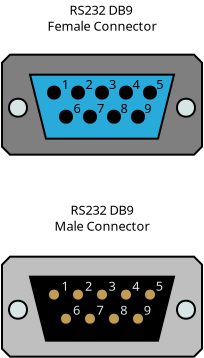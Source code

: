 <?xml version="1.0" encoding="UTF-8"?>
<dia:diagram xmlns:dia="http://www.lysator.liu.se/~alla/dia/">
  <dia:layer name="Background" visible="true" connectable="true" active="true">
    <dia:object type="Standard - Polygon" version="0" id="O0">
      <dia:attribute name="obj_pos">
        <dia:point val="5,5.4"/>
      </dia:attribute>
      <dia:attribute name="obj_bb">
        <dia:rectangle val="4.95,4.95;15.05,10.05"/>
      </dia:attribute>
      <dia:attribute name="poly_points">
        <dia:point val="5,5.4"/>
        <dia:point val="5.4,5"/>
        <dia:point val="14.6,5"/>
        <dia:point val="15,5.4"/>
        <dia:point val="15,9.6"/>
        <dia:point val="14.6,10"/>
        <dia:point val="5.4,10"/>
        <dia:point val="5,9.6"/>
      </dia:attribute>
      <dia:attribute name="line_width">
        <dia:real val="0.1"/>
      </dia:attribute>
      <dia:attribute name="inner_color">
        <dia:color val="#7f7f7fff"/>
      </dia:attribute>
      <dia:attribute name="show_background">
        <dia:boolean val="true"/>
      </dia:attribute>
    </dia:object>
    <dia:object type="Standard - Polygon" version="0" id="O1">
      <dia:attribute name="obj_pos">
        <dia:point val="6.4,6"/>
      </dia:attribute>
      <dia:attribute name="obj_bb">
        <dia:rectangle val="6.336,5.95;13.664,9.25"/>
      </dia:attribute>
      <dia:attribute name="poly_points">
        <dia:point val="6.4,6"/>
        <dia:point val="13.6,6"/>
        <dia:point val="12.8,9.2"/>
        <dia:point val="7.2,9.2"/>
      </dia:attribute>
      <dia:attribute name="line_width">
        <dia:real val="0.1"/>
      </dia:attribute>
      <dia:attribute name="inner_color">
        <dia:color val="#28aadbff"/>
      </dia:attribute>
      <dia:attribute name="show_background">
        <dia:boolean val="true"/>
      </dia:attribute>
    </dia:object>
    <dia:object type="Standard - Beziergon" version="0" id="O2">
      <dia:attribute name="obj_pos">
        <dia:point val="7.6,6.594"/>
      </dia:attribute>
      <dia:attribute name="obj_bb">
        <dia:rectangle val="7.25,6.544;7.95,7.244"/>
      </dia:attribute>
      <dia:attribute name="bez_points">
        <dia:point val="7.6,6.594"/>
        <dia:point val="8,6.594"/>
        <dia:point val="8,7.194"/>
        <dia:point val="7.6,7.194"/>
        <dia:point val="7.2,7.194"/>
        <dia:point val="7.2,6.594"/>
      </dia:attribute>
      <dia:attribute name="corner_types">
        <dia:enum val="29903648"/>
        <dia:enum val="0"/>
        <dia:enum val="0"/>
      </dia:attribute>
      <dia:attribute name="line_width">
        <dia:real val="0.1"/>
      </dia:attribute>
      <dia:attribute name="inner_color">
        <dia:color val="#000000ff"/>
      </dia:attribute>
      <dia:attribute name="show_background">
        <dia:boolean val="true"/>
      </dia:attribute>
    </dia:object>
    <dia:object type="Standard - Beziergon" version="0" id="O3">
      <dia:attribute name="obj_pos">
        <dia:point val="8.8,6.594"/>
      </dia:attribute>
      <dia:attribute name="obj_bb">
        <dia:rectangle val="8.45,6.544;9.15,7.244"/>
      </dia:attribute>
      <dia:attribute name="bez_points">
        <dia:point val="8.8,6.594"/>
        <dia:point val="9.2,6.594"/>
        <dia:point val="9.2,7.194"/>
        <dia:point val="8.8,7.194"/>
        <dia:point val="8.4,7.194"/>
        <dia:point val="8.4,6.594"/>
      </dia:attribute>
      <dia:attribute name="corner_types">
        <dia:enum val="29903648"/>
        <dia:enum val="0"/>
        <dia:enum val="0"/>
      </dia:attribute>
      <dia:attribute name="line_width">
        <dia:real val="0.1"/>
      </dia:attribute>
      <dia:attribute name="inner_color">
        <dia:color val="#000000ff"/>
      </dia:attribute>
      <dia:attribute name="show_background">
        <dia:boolean val="true"/>
      </dia:attribute>
    </dia:object>
    <dia:object type="Standard - Beziergon" version="0" id="O4">
      <dia:attribute name="obj_pos">
        <dia:point val="10,6.594"/>
      </dia:attribute>
      <dia:attribute name="obj_bb">
        <dia:rectangle val="9.65,6.544;10.35,7.244"/>
      </dia:attribute>
      <dia:attribute name="bez_points">
        <dia:point val="10,6.594"/>
        <dia:point val="10.4,6.594"/>
        <dia:point val="10.4,7.194"/>
        <dia:point val="10,7.194"/>
        <dia:point val="9.6,7.194"/>
        <dia:point val="9.6,6.594"/>
      </dia:attribute>
      <dia:attribute name="corner_types">
        <dia:enum val="29903648"/>
        <dia:enum val="0"/>
        <dia:enum val="0"/>
      </dia:attribute>
      <dia:attribute name="line_width">
        <dia:real val="0.1"/>
      </dia:attribute>
      <dia:attribute name="inner_color">
        <dia:color val="#000000ff"/>
      </dia:attribute>
      <dia:attribute name="show_background">
        <dia:boolean val="true"/>
      </dia:attribute>
    </dia:object>
    <dia:object type="Standard - Beziergon" version="0" id="O5">
      <dia:attribute name="obj_pos">
        <dia:point val="11.2,6.594"/>
      </dia:attribute>
      <dia:attribute name="obj_bb">
        <dia:rectangle val="10.85,6.544;11.55,7.244"/>
      </dia:attribute>
      <dia:attribute name="bez_points">
        <dia:point val="11.2,6.594"/>
        <dia:point val="11.6,6.594"/>
        <dia:point val="11.6,7.194"/>
        <dia:point val="11.2,7.194"/>
        <dia:point val="10.8,7.194"/>
        <dia:point val="10.8,6.594"/>
      </dia:attribute>
      <dia:attribute name="corner_types">
        <dia:enum val="29903648"/>
        <dia:enum val="0"/>
        <dia:enum val="0"/>
      </dia:attribute>
      <dia:attribute name="line_width">
        <dia:real val="0.1"/>
      </dia:attribute>
      <dia:attribute name="inner_color">
        <dia:color val="#000000ff"/>
      </dia:attribute>
      <dia:attribute name="show_background">
        <dia:boolean val="true"/>
      </dia:attribute>
    </dia:object>
    <dia:object type="Standard - Beziergon" version="0" id="O6">
      <dia:attribute name="obj_pos">
        <dia:point val="12.4,6.594"/>
      </dia:attribute>
      <dia:attribute name="obj_bb">
        <dia:rectangle val="12.05,6.544;12.75,7.244"/>
      </dia:attribute>
      <dia:attribute name="bez_points">
        <dia:point val="12.4,6.594"/>
        <dia:point val="12.8,6.594"/>
        <dia:point val="12.8,7.194"/>
        <dia:point val="12.4,7.194"/>
        <dia:point val="12,7.194"/>
        <dia:point val="12,6.594"/>
      </dia:attribute>
      <dia:attribute name="corner_types">
        <dia:enum val="29903648"/>
        <dia:enum val="0"/>
        <dia:enum val="0"/>
      </dia:attribute>
      <dia:attribute name="line_width">
        <dia:real val="0.1"/>
      </dia:attribute>
      <dia:attribute name="inner_color">
        <dia:color val="#000000ff"/>
      </dia:attribute>
      <dia:attribute name="show_background">
        <dia:boolean val="true"/>
      </dia:attribute>
    </dia:object>
    <dia:object type="Standard - Beziergon" version="0" id="O7">
      <dia:attribute name="obj_pos">
        <dia:point val="8.2,7.8"/>
      </dia:attribute>
      <dia:attribute name="obj_bb">
        <dia:rectangle val="7.85,7.75;8.55,8.45"/>
      </dia:attribute>
      <dia:attribute name="bez_points">
        <dia:point val="8.2,7.8"/>
        <dia:point val="8.6,7.8"/>
        <dia:point val="8.6,8.4"/>
        <dia:point val="8.2,8.4"/>
        <dia:point val="7.8,8.4"/>
        <dia:point val="7.8,7.8"/>
      </dia:attribute>
      <dia:attribute name="corner_types">
        <dia:enum val="29903648"/>
        <dia:enum val="0"/>
        <dia:enum val="0"/>
      </dia:attribute>
      <dia:attribute name="line_width">
        <dia:real val="0.1"/>
      </dia:attribute>
      <dia:attribute name="inner_color">
        <dia:color val="#000000ff"/>
      </dia:attribute>
      <dia:attribute name="show_background">
        <dia:boolean val="true"/>
      </dia:attribute>
    </dia:object>
    <dia:object type="Standard - Beziergon" version="0" id="O8">
      <dia:attribute name="obj_pos">
        <dia:point val="9.4,7.8"/>
      </dia:attribute>
      <dia:attribute name="obj_bb">
        <dia:rectangle val="9.05,7.75;9.75,8.45"/>
      </dia:attribute>
      <dia:attribute name="bez_points">
        <dia:point val="9.4,7.8"/>
        <dia:point val="9.8,7.8"/>
        <dia:point val="9.8,8.4"/>
        <dia:point val="9.4,8.4"/>
        <dia:point val="9,8.4"/>
        <dia:point val="9,7.8"/>
      </dia:attribute>
      <dia:attribute name="corner_types">
        <dia:enum val="29903648"/>
        <dia:enum val="0"/>
        <dia:enum val="0"/>
      </dia:attribute>
      <dia:attribute name="line_width">
        <dia:real val="0.1"/>
      </dia:attribute>
      <dia:attribute name="inner_color">
        <dia:color val="#000000ff"/>
      </dia:attribute>
      <dia:attribute name="show_background">
        <dia:boolean val="true"/>
      </dia:attribute>
    </dia:object>
    <dia:object type="Standard - Beziergon" version="0" id="O9">
      <dia:attribute name="obj_pos">
        <dia:point val="10.6,7.8"/>
      </dia:attribute>
      <dia:attribute name="obj_bb">
        <dia:rectangle val="10.25,7.75;10.95,8.45"/>
      </dia:attribute>
      <dia:attribute name="bez_points">
        <dia:point val="10.6,7.8"/>
        <dia:point val="11,7.8"/>
        <dia:point val="11,8.4"/>
        <dia:point val="10.6,8.4"/>
        <dia:point val="10.2,8.4"/>
        <dia:point val="10.2,7.8"/>
      </dia:attribute>
      <dia:attribute name="corner_types">
        <dia:enum val="29903648"/>
        <dia:enum val="0"/>
        <dia:enum val="0"/>
      </dia:attribute>
      <dia:attribute name="line_width">
        <dia:real val="0.1"/>
      </dia:attribute>
      <dia:attribute name="inner_color">
        <dia:color val="#000000ff"/>
      </dia:attribute>
      <dia:attribute name="show_background">
        <dia:boolean val="true"/>
      </dia:attribute>
    </dia:object>
    <dia:object type="Standard - Beziergon" version="0" id="O10">
      <dia:attribute name="obj_pos">
        <dia:point val="11.8,7.8"/>
      </dia:attribute>
      <dia:attribute name="obj_bb">
        <dia:rectangle val="11.45,7.75;12.15,8.45"/>
      </dia:attribute>
      <dia:attribute name="bez_points">
        <dia:point val="11.8,7.8"/>
        <dia:point val="12.2,7.8"/>
        <dia:point val="12.2,8.4"/>
        <dia:point val="11.8,8.4"/>
        <dia:point val="11.4,8.4"/>
        <dia:point val="11.4,7.8"/>
      </dia:attribute>
      <dia:attribute name="corner_types">
        <dia:enum val="29903648"/>
        <dia:enum val="0"/>
        <dia:enum val="0"/>
      </dia:attribute>
      <dia:attribute name="line_width">
        <dia:real val="0.1"/>
      </dia:attribute>
      <dia:attribute name="inner_color">
        <dia:color val="#000000ff"/>
      </dia:attribute>
      <dia:attribute name="show_background">
        <dia:boolean val="true"/>
      </dia:attribute>
    </dia:object>
    <dia:object type="Standard - Beziergon" version="0" id="O11">
      <dia:attribute name="obj_pos">
        <dia:point val="5.8,7.2"/>
      </dia:attribute>
      <dia:attribute name="obj_bb">
        <dia:rectangle val="5.3,7.15;6.3,8.15"/>
      </dia:attribute>
      <dia:attribute name="bez_points">
        <dia:point val="5.8,7.2"/>
        <dia:point val="6.4,7.2"/>
        <dia:point val="6.4,8.1"/>
        <dia:point val="5.8,8.1"/>
        <dia:point val="5.2,8.1"/>
        <dia:point val="5.2,7.2"/>
      </dia:attribute>
      <dia:attribute name="corner_types">
        <dia:enum val="29903648"/>
        <dia:enum val="0"/>
        <dia:enum val="0"/>
      </dia:attribute>
      <dia:attribute name="line_width">
        <dia:real val="0.1"/>
      </dia:attribute>
      <dia:attribute name="inner_color">
        <dia:color val="#d8e5e5ff"/>
      </dia:attribute>
      <dia:attribute name="show_background">
        <dia:boolean val="true"/>
      </dia:attribute>
    </dia:object>
    <dia:object type="Standard - Beziergon" version="0" id="O12">
      <dia:attribute name="obj_pos">
        <dia:point val="14.2,7.2"/>
      </dia:attribute>
      <dia:attribute name="obj_bb">
        <dia:rectangle val="13.7,7.15;14.7,8.15"/>
      </dia:attribute>
      <dia:attribute name="bez_points">
        <dia:point val="14.2,7.2"/>
        <dia:point val="14.8,7.2"/>
        <dia:point val="14.8,8.1"/>
        <dia:point val="14.2,8.1"/>
        <dia:point val="13.6,8.1"/>
        <dia:point val="13.6,7.2"/>
      </dia:attribute>
      <dia:attribute name="corner_types">
        <dia:enum val="29903648"/>
        <dia:enum val="0"/>
        <dia:enum val="0"/>
      </dia:attribute>
      <dia:attribute name="line_width">
        <dia:real val="0.1"/>
      </dia:attribute>
      <dia:attribute name="inner_color">
        <dia:color val="#d8e5e5ff"/>
      </dia:attribute>
      <dia:attribute name="show_background">
        <dia:boolean val="true"/>
      </dia:attribute>
    </dia:object>
    <dia:object type="Standard - Polygon" version="0" id="O13">
      <dia:attribute name="obj_pos">
        <dia:point val="5,15.5"/>
      </dia:attribute>
      <dia:attribute name="obj_bb">
        <dia:rectangle val="4.95,15.05;15.05,20.15"/>
      </dia:attribute>
      <dia:attribute name="poly_points">
        <dia:point val="5,15.5"/>
        <dia:point val="5.4,15.1"/>
        <dia:point val="14.6,15.1"/>
        <dia:point val="15,15.5"/>
        <dia:point val="15,19.7"/>
        <dia:point val="14.6,20.1"/>
        <dia:point val="5.4,20.1"/>
        <dia:point val="5,19.7"/>
      </dia:attribute>
      <dia:attribute name="line_width">
        <dia:real val="0.1"/>
      </dia:attribute>
      <dia:attribute name="inner_color">
        <dia:color val="#bfbfbfff"/>
      </dia:attribute>
      <dia:attribute name="show_background">
        <dia:boolean val="true"/>
      </dia:attribute>
    </dia:object>
    <dia:object type="Standard - Polygon" version="0" id="O14">
      <dia:attribute name="obj_pos">
        <dia:point val="6.4,16.1"/>
      </dia:attribute>
      <dia:attribute name="obj_bb">
        <dia:rectangle val="6.336,16.05;13.664,19.35"/>
      </dia:attribute>
      <dia:attribute name="poly_points">
        <dia:point val="6.4,16.1"/>
        <dia:point val="13.6,16.1"/>
        <dia:point val="12.8,19.3"/>
        <dia:point val="7.2,19.3"/>
      </dia:attribute>
      <dia:attribute name="line_width">
        <dia:real val="0.1"/>
      </dia:attribute>
      <dia:attribute name="inner_color">
        <dia:color val="#000000ff"/>
      </dia:attribute>
      <dia:attribute name="show_background">
        <dia:boolean val="true"/>
      </dia:attribute>
    </dia:object>
    <dia:object type="Standard - Beziergon" version="0" id="O15">
      <dia:attribute name="obj_pos">
        <dia:point val="7.6,16.695"/>
      </dia:attribute>
      <dia:attribute name="obj_bb">
        <dia:rectangle val="7.25,16.645;7.95,17.345"/>
      </dia:attribute>
      <dia:attribute name="bez_points">
        <dia:point val="7.6,16.695"/>
        <dia:point val="8,16.695"/>
        <dia:point val="8,17.294"/>
        <dia:point val="7.6,17.294"/>
        <dia:point val="7.2,17.294"/>
        <dia:point val="7.2,16.695"/>
      </dia:attribute>
      <dia:attribute name="corner_types">
        <dia:enum val="29903648"/>
        <dia:enum val="0"/>
        <dia:enum val="0"/>
      </dia:attribute>
      <dia:attribute name="line_width">
        <dia:real val="0.1"/>
      </dia:attribute>
      <dia:attribute name="inner_color">
        <dia:color val="#c39c54ff"/>
      </dia:attribute>
      <dia:attribute name="show_background">
        <dia:boolean val="true"/>
      </dia:attribute>
    </dia:object>
    <dia:object type="Standard - Beziergon" version="0" id="O16">
      <dia:attribute name="obj_pos">
        <dia:point val="8.8,16.695"/>
      </dia:attribute>
      <dia:attribute name="obj_bb">
        <dia:rectangle val="8.45,16.645;9.15,17.345"/>
      </dia:attribute>
      <dia:attribute name="bez_points">
        <dia:point val="8.8,16.695"/>
        <dia:point val="9.2,16.695"/>
        <dia:point val="9.2,17.294"/>
        <dia:point val="8.8,17.294"/>
        <dia:point val="8.4,17.294"/>
        <dia:point val="8.4,16.695"/>
      </dia:attribute>
      <dia:attribute name="corner_types">
        <dia:enum val="29903648"/>
        <dia:enum val="0"/>
        <dia:enum val="0"/>
      </dia:attribute>
      <dia:attribute name="line_width">
        <dia:real val="0.1"/>
      </dia:attribute>
      <dia:attribute name="inner_color">
        <dia:color val="#c39c54ff"/>
      </dia:attribute>
      <dia:attribute name="show_background">
        <dia:boolean val="true"/>
      </dia:attribute>
    </dia:object>
    <dia:object type="Standard - Beziergon" version="0" id="O17">
      <dia:attribute name="obj_pos">
        <dia:point val="10,16.695"/>
      </dia:attribute>
      <dia:attribute name="obj_bb">
        <dia:rectangle val="9.65,16.645;10.35,17.345"/>
      </dia:attribute>
      <dia:attribute name="bez_points">
        <dia:point val="10,16.695"/>
        <dia:point val="10.4,16.695"/>
        <dia:point val="10.4,17.294"/>
        <dia:point val="10,17.294"/>
        <dia:point val="9.6,17.294"/>
        <dia:point val="9.6,16.695"/>
      </dia:attribute>
      <dia:attribute name="corner_types">
        <dia:enum val="29903648"/>
        <dia:enum val="0"/>
        <dia:enum val="0"/>
      </dia:attribute>
      <dia:attribute name="line_width">
        <dia:real val="0.1"/>
      </dia:attribute>
      <dia:attribute name="inner_color">
        <dia:color val="#c39c54ff"/>
      </dia:attribute>
      <dia:attribute name="show_background">
        <dia:boolean val="true"/>
      </dia:attribute>
    </dia:object>
    <dia:object type="Standard - Beziergon" version="0" id="O18">
      <dia:attribute name="obj_pos">
        <dia:point val="11.2,16.695"/>
      </dia:attribute>
      <dia:attribute name="obj_bb">
        <dia:rectangle val="10.85,16.645;11.55,17.345"/>
      </dia:attribute>
      <dia:attribute name="bez_points">
        <dia:point val="11.2,16.695"/>
        <dia:point val="11.6,16.695"/>
        <dia:point val="11.6,17.294"/>
        <dia:point val="11.2,17.294"/>
        <dia:point val="10.8,17.294"/>
        <dia:point val="10.8,16.695"/>
      </dia:attribute>
      <dia:attribute name="corner_types">
        <dia:enum val="29903648"/>
        <dia:enum val="0"/>
        <dia:enum val="0"/>
      </dia:attribute>
      <dia:attribute name="line_width">
        <dia:real val="0.1"/>
      </dia:attribute>
      <dia:attribute name="inner_color">
        <dia:color val="#c39c54ff"/>
      </dia:attribute>
      <dia:attribute name="show_background">
        <dia:boolean val="true"/>
      </dia:attribute>
    </dia:object>
    <dia:object type="Standard - Beziergon" version="0" id="O19">
      <dia:attribute name="obj_pos">
        <dia:point val="12.4,16.695"/>
      </dia:attribute>
      <dia:attribute name="obj_bb">
        <dia:rectangle val="12.05,16.645;12.75,17.345"/>
      </dia:attribute>
      <dia:attribute name="bez_points">
        <dia:point val="12.4,16.695"/>
        <dia:point val="12.8,16.695"/>
        <dia:point val="12.8,17.294"/>
        <dia:point val="12.4,17.294"/>
        <dia:point val="12,17.294"/>
        <dia:point val="12,16.695"/>
      </dia:attribute>
      <dia:attribute name="corner_types">
        <dia:enum val="29903648"/>
        <dia:enum val="0"/>
        <dia:enum val="0"/>
      </dia:attribute>
      <dia:attribute name="line_width">
        <dia:real val="0.1"/>
      </dia:attribute>
      <dia:attribute name="inner_color">
        <dia:color val="#c39c54ff"/>
      </dia:attribute>
      <dia:attribute name="show_background">
        <dia:boolean val="true"/>
      </dia:attribute>
    </dia:object>
    <dia:object type="Standard - Beziergon" version="0" id="O20">
      <dia:attribute name="obj_pos">
        <dia:point val="8.2,17.9"/>
      </dia:attribute>
      <dia:attribute name="obj_bb">
        <dia:rectangle val="7.85,17.85;8.55,18.55"/>
      </dia:attribute>
      <dia:attribute name="bez_points">
        <dia:point val="8.2,17.9"/>
        <dia:point val="8.6,17.9"/>
        <dia:point val="8.6,18.5"/>
        <dia:point val="8.2,18.5"/>
        <dia:point val="7.8,18.5"/>
        <dia:point val="7.8,17.9"/>
      </dia:attribute>
      <dia:attribute name="corner_types">
        <dia:enum val="29903648"/>
        <dia:enum val="0"/>
        <dia:enum val="0"/>
      </dia:attribute>
      <dia:attribute name="line_width">
        <dia:real val="0.1"/>
      </dia:attribute>
      <dia:attribute name="inner_color">
        <dia:color val="#c39c54ff"/>
      </dia:attribute>
      <dia:attribute name="show_background">
        <dia:boolean val="true"/>
      </dia:attribute>
    </dia:object>
    <dia:object type="Standard - Beziergon" version="0" id="O21">
      <dia:attribute name="obj_pos">
        <dia:point val="9.4,17.9"/>
      </dia:attribute>
      <dia:attribute name="obj_bb">
        <dia:rectangle val="9.05,17.85;9.75,18.55"/>
      </dia:attribute>
      <dia:attribute name="bez_points">
        <dia:point val="9.4,17.9"/>
        <dia:point val="9.8,17.9"/>
        <dia:point val="9.8,18.5"/>
        <dia:point val="9.4,18.5"/>
        <dia:point val="9,18.5"/>
        <dia:point val="9,17.9"/>
      </dia:attribute>
      <dia:attribute name="corner_types">
        <dia:enum val="29903648"/>
        <dia:enum val="0"/>
        <dia:enum val="0"/>
      </dia:attribute>
      <dia:attribute name="line_width">
        <dia:real val="0.1"/>
      </dia:attribute>
      <dia:attribute name="inner_color">
        <dia:color val="#c39c54ff"/>
      </dia:attribute>
      <dia:attribute name="show_background">
        <dia:boolean val="true"/>
      </dia:attribute>
    </dia:object>
    <dia:object type="Standard - Beziergon" version="0" id="O22">
      <dia:attribute name="obj_pos">
        <dia:point val="10.6,17.9"/>
      </dia:attribute>
      <dia:attribute name="obj_bb">
        <dia:rectangle val="10.25,17.85;10.95,18.55"/>
      </dia:attribute>
      <dia:attribute name="bez_points">
        <dia:point val="10.6,17.9"/>
        <dia:point val="11,17.9"/>
        <dia:point val="11,18.5"/>
        <dia:point val="10.6,18.5"/>
        <dia:point val="10.2,18.5"/>
        <dia:point val="10.2,17.9"/>
      </dia:attribute>
      <dia:attribute name="corner_types">
        <dia:enum val="29903648"/>
        <dia:enum val="0"/>
        <dia:enum val="0"/>
      </dia:attribute>
      <dia:attribute name="line_width">
        <dia:real val="0.1"/>
      </dia:attribute>
      <dia:attribute name="inner_color">
        <dia:color val="#c39c54ff"/>
      </dia:attribute>
      <dia:attribute name="show_background">
        <dia:boolean val="true"/>
      </dia:attribute>
    </dia:object>
    <dia:object type="Standard - Beziergon" version="0" id="O23">
      <dia:attribute name="obj_pos">
        <dia:point val="11.8,17.9"/>
      </dia:attribute>
      <dia:attribute name="obj_bb">
        <dia:rectangle val="11.45,17.85;12.15,18.55"/>
      </dia:attribute>
      <dia:attribute name="bez_points">
        <dia:point val="11.8,17.9"/>
        <dia:point val="12.2,17.9"/>
        <dia:point val="12.2,18.5"/>
        <dia:point val="11.8,18.5"/>
        <dia:point val="11.4,18.5"/>
        <dia:point val="11.4,17.9"/>
      </dia:attribute>
      <dia:attribute name="corner_types">
        <dia:enum val="29903648"/>
        <dia:enum val="0"/>
        <dia:enum val="0"/>
      </dia:attribute>
      <dia:attribute name="line_width">
        <dia:real val="0.1"/>
      </dia:attribute>
      <dia:attribute name="inner_color">
        <dia:color val="#c39c54ff"/>
      </dia:attribute>
      <dia:attribute name="show_background">
        <dia:boolean val="true"/>
      </dia:attribute>
    </dia:object>
    <dia:object type="Standard - Beziergon" version="0" id="O24">
      <dia:attribute name="obj_pos">
        <dia:point val="5.8,17.3"/>
      </dia:attribute>
      <dia:attribute name="obj_bb">
        <dia:rectangle val="5.3,17.25;6.3,18.25"/>
      </dia:attribute>
      <dia:attribute name="bez_points">
        <dia:point val="5.8,17.3"/>
        <dia:point val="6.4,17.3"/>
        <dia:point val="6.4,18.2"/>
        <dia:point val="5.8,18.2"/>
        <dia:point val="5.2,18.2"/>
        <dia:point val="5.2,17.3"/>
      </dia:attribute>
      <dia:attribute name="corner_types">
        <dia:enum val="29903648"/>
        <dia:enum val="0"/>
        <dia:enum val="0"/>
      </dia:attribute>
      <dia:attribute name="line_width">
        <dia:real val="0.1"/>
      </dia:attribute>
      <dia:attribute name="inner_color">
        <dia:color val="#d8e5e5ff"/>
      </dia:attribute>
      <dia:attribute name="show_background">
        <dia:boolean val="true"/>
      </dia:attribute>
    </dia:object>
    <dia:object type="Standard - Beziergon" version="0" id="O25">
      <dia:attribute name="obj_pos">
        <dia:point val="14.2,17.3"/>
      </dia:attribute>
      <dia:attribute name="obj_bb">
        <dia:rectangle val="13.7,17.25;14.7,18.25"/>
      </dia:attribute>
      <dia:attribute name="bez_points">
        <dia:point val="14.2,17.3"/>
        <dia:point val="14.8,17.3"/>
        <dia:point val="14.8,18.2"/>
        <dia:point val="14.2,18.2"/>
        <dia:point val="13.6,18.2"/>
        <dia:point val="13.6,17.3"/>
      </dia:attribute>
      <dia:attribute name="corner_types">
        <dia:enum val="29903648"/>
        <dia:enum val="0"/>
        <dia:enum val="0"/>
      </dia:attribute>
      <dia:attribute name="line_width">
        <dia:real val="0.1"/>
      </dia:attribute>
      <dia:attribute name="inner_color">
        <dia:color val="#d8e5e5ff"/>
      </dia:attribute>
      <dia:attribute name="show_background">
        <dia:boolean val="true"/>
      </dia:attribute>
    </dia:object>
    <dia:object type="Standard - Text" version="1" id="O26">
      <dia:attribute name="obj_pos">
        <dia:point val="10,3"/>
      </dia:attribute>
      <dia:attribute name="obj_bb">
        <dia:rectangle val="7.09,2.405;12.91,3.95"/>
      </dia:attribute>
      <dia:attribute name="text">
        <dia:composite type="text">
          <dia:attribute name="string">
            <dia:string>#RS232 DB9
Female Connector#</dia:string>
          </dia:attribute>
          <dia:attribute name="font">
            <dia:font family="sans" style="0" name="Helvetica"/>
          </dia:attribute>
          <dia:attribute name="height">
            <dia:real val="0.8"/>
          </dia:attribute>
          <dia:attribute name="pos">
            <dia:point val="10,3"/>
          </dia:attribute>
          <dia:attribute name="color">
            <dia:color val="#000000ff"/>
          </dia:attribute>
          <dia:attribute name="alignment">
            <dia:enum val="1"/>
          </dia:attribute>
        </dia:composite>
      </dia:attribute>
      <dia:attribute name="valign">
        <dia:enum val="3"/>
      </dia:attribute>
    </dia:object>
    <dia:object type="Standard - Text" version="1" id="O27">
      <dia:attribute name="obj_pos">
        <dia:point val="10,13"/>
      </dia:attribute>
      <dia:attribute name="obj_bb">
        <dia:rectangle val="7.489,12.405;12.511,13.95"/>
      </dia:attribute>
      <dia:attribute name="text">
        <dia:composite type="text">
          <dia:attribute name="string">
            <dia:string>#RS232 DB9
Male Connector#</dia:string>
          </dia:attribute>
          <dia:attribute name="font">
            <dia:font family="sans" style="0" name="Helvetica"/>
          </dia:attribute>
          <dia:attribute name="height">
            <dia:real val="0.8"/>
          </dia:attribute>
          <dia:attribute name="pos">
            <dia:point val="10,13"/>
          </dia:attribute>
          <dia:attribute name="color">
            <dia:color val="#000000ff"/>
          </dia:attribute>
          <dia:attribute name="alignment">
            <dia:enum val="1"/>
          </dia:attribute>
        </dia:composite>
      </dia:attribute>
      <dia:attribute name="valign">
        <dia:enum val="3"/>
      </dia:attribute>
    </dia:object>
    <dia:object type="Standard - Text" version="1" id="O28">
      <dia:attribute name="obj_pos">
        <dia:point val="7.99,6.717"/>
      </dia:attribute>
      <dia:attribute name="obj_bb">
        <dia:rectangle val="7.99,6.122;8.397,6.867"/>
      </dia:attribute>
      <dia:attribute name="text">
        <dia:composite type="text">
          <dia:attribute name="string">
            <dia:string>#1#</dia:string>
          </dia:attribute>
          <dia:attribute name="font">
            <dia:font family="sans" style="0" name="Helvetica"/>
          </dia:attribute>
          <dia:attribute name="height">
            <dia:real val="0.8"/>
          </dia:attribute>
          <dia:attribute name="pos">
            <dia:point val="7.99,6.717"/>
          </dia:attribute>
          <dia:attribute name="color">
            <dia:color val="#000000ff"/>
          </dia:attribute>
          <dia:attribute name="alignment">
            <dia:enum val="0"/>
          </dia:attribute>
        </dia:composite>
      </dia:attribute>
      <dia:attribute name="valign">
        <dia:enum val="3"/>
      </dia:attribute>
    </dia:object>
    <dia:object type="Standard - Text" version="1" id="O29">
      <dia:attribute name="obj_pos">
        <dia:point val="9.17,6.717"/>
      </dia:attribute>
      <dia:attribute name="obj_bb">
        <dia:rectangle val="9.17,6.122;9.578,6.867"/>
      </dia:attribute>
      <dia:attribute name="text">
        <dia:composite type="text">
          <dia:attribute name="string">
            <dia:string>#2#</dia:string>
          </dia:attribute>
          <dia:attribute name="font">
            <dia:font family="sans" style="0" name="Helvetica"/>
          </dia:attribute>
          <dia:attribute name="height">
            <dia:real val="0.8"/>
          </dia:attribute>
          <dia:attribute name="pos">
            <dia:point val="9.17,6.717"/>
          </dia:attribute>
          <dia:attribute name="color">
            <dia:color val="#000000ff"/>
          </dia:attribute>
          <dia:attribute name="alignment">
            <dia:enum val="0"/>
          </dia:attribute>
        </dia:composite>
      </dia:attribute>
      <dia:attribute name="valign">
        <dia:enum val="3"/>
      </dia:attribute>
    </dia:object>
    <dia:object type="Standard - Text" version="1" id="O30">
      <dia:attribute name="obj_pos">
        <dia:point val="10.35,6.717"/>
      </dia:attribute>
      <dia:attribute name="obj_bb">
        <dia:rectangle val="10.35,6.122;10.758,6.867"/>
      </dia:attribute>
      <dia:attribute name="text">
        <dia:composite type="text">
          <dia:attribute name="string">
            <dia:string>#3#</dia:string>
          </dia:attribute>
          <dia:attribute name="font">
            <dia:font family="sans" style="0" name="Helvetica"/>
          </dia:attribute>
          <dia:attribute name="height">
            <dia:real val="0.8"/>
          </dia:attribute>
          <dia:attribute name="pos">
            <dia:point val="10.35,6.717"/>
          </dia:attribute>
          <dia:attribute name="color">
            <dia:color val="#000000ff"/>
          </dia:attribute>
          <dia:attribute name="alignment">
            <dia:enum val="0"/>
          </dia:attribute>
        </dia:composite>
      </dia:attribute>
      <dia:attribute name="valign">
        <dia:enum val="3"/>
      </dia:attribute>
    </dia:object>
    <dia:object type="Standard - Text" version="1" id="O31">
      <dia:attribute name="obj_pos">
        <dia:point val="11.53,6.717"/>
      </dia:attribute>
      <dia:attribute name="obj_bb">
        <dia:rectangle val="11.53,6.122;11.938,6.867"/>
      </dia:attribute>
      <dia:attribute name="text">
        <dia:composite type="text">
          <dia:attribute name="string">
            <dia:string>#4#</dia:string>
          </dia:attribute>
          <dia:attribute name="font">
            <dia:font family="sans" style="0" name="Helvetica"/>
          </dia:attribute>
          <dia:attribute name="height">
            <dia:real val="0.8"/>
          </dia:attribute>
          <dia:attribute name="pos">
            <dia:point val="11.53,6.717"/>
          </dia:attribute>
          <dia:attribute name="color">
            <dia:color val="#000000ff"/>
          </dia:attribute>
          <dia:attribute name="alignment">
            <dia:enum val="0"/>
          </dia:attribute>
        </dia:composite>
      </dia:attribute>
      <dia:attribute name="valign">
        <dia:enum val="3"/>
      </dia:attribute>
    </dia:object>
    <dia:object type="Standard - Text" version="1" id="O32">
      <dia:attribute name="obj_pos">
        <dia:point val="12.71,6.717"/>
      </dia:attribute>
      <dia:attribute name="obj_bb">
        <dia:rectangle val="12.71,6.122;13.118,6.867"/>
      </dia:attribute>
      <dia:attribute name="text">
        <dia:composite type="text">
          <dia:attribute name="string">
            <dia:string>#5#</dia:string>
          </dia:attribute>
          <dia:attribute name="font">
            <dia:font family="sans" style="0" name="Helvetica"/>
          </dia:attribute>
          <dia:attribute name="height">
            <dia:real val="0.8"/>
          </dia:attribute>
          <dia:attribute name="pos">
            <dia:point val="12.71,6.717"/>
          </dia:attribute>
          <dia:attribute name="color">
            <dia:color val="#000000ff"/>
          </dia:attribute>
          <dia:attribute name="alignment">
            <dia:enum val="0"/>
          </dia:attribute>
        </dia:composite>
      </dia:attribute>
      <dia:attribute name="valign">
        <dia:enum val="3"/>
      </dia:attribute>
    </dia:object>
    <dia:object type="Standard - Text" version="1" id="O33">
      <dia:attribute name="obj_pos">
        <dia:point val="8.57,7.92"/>
      </dia:attribute>
      <dia:attribute name="obj_bb">
        <dia:rectangle val="8.57,7.325;8.978,8.07"/>
      </dia:attribute>
      <dia:attribute name="text">
        <dia:composite type="text">
          <dia:attribute name="string">
            <dia:string>#6#</dia:string>
          </dia:attribute>
          <dia:attribute name="font">
            <dia:font family="sans" style="0" name="Helvetica"/>
          </dia:attribute>
          <dia:attribute name="height">
            <dia:real val="0.8"/>
          </dia:attribute>
          <dia:attribute name="pos">
            <dia:point val="8.57,7.92"/>
          </dia:attribute>
          <dia:attribute name="color">
            <dia:color val="#000000ff"/>
          </dia:attribute>
          <dia:attribute name="alignment">
            <dia:enum val="0"/>
          </dia:attribute>
        </dia:composite>
      </dia:attribute>
      <dia:attribute name="valign">
        <dia:enum val="3"/>
      </dia:attribute>
    </dia:object>
    <dia:object type="Standard - Text" version="1" id="O34">
      <dia:attribute name="obj_pos">
        <dia:point val="9.75,7.92"/>
      </dia:attribute>
      <dia:attribute name="obj_bb">
        <dia:rectangle val="9.75,7.325;10.158,8.07"/>
      </dia:attribute>
      <dia:attribute name="text">
        <dia:composite type="text">
          <dia:attribute name="string">
            <dia:string>#7#</dia:string>
          </dia:attribute>
          <dia:attribute name="font">
            <dia:font family="sans" style="0" name="Helvetica"/>
          </dia:attribute>
          <dia:attribute name="height">
            <dia:real val="0.8"/>
          </dia:attribute>
          <dia:attribute name="pos">
            <dia:point val="9.75,7.92"/>
          </dia:attribute>
          <dia:attribute name="color">
            <dia:color val="#000000ff"/>
          </dia:attribute>
          <dia:attribute name="alignment">
            <dia:enum val="0"/>
          </dia:attribute>
        </dia:composite>
      </dia:attribute>
      <dia:attribute name="valign">
        <dia:enum val="3"/>
      </dia:attribute>
    </dia:object>
    <dia:object type="Standard - Text" version="1" id="O35">
      <dia:attribute name="obj_pos">
        <dia:point val="10.931,7.92"/>
      </dia:attribute>
      <dia:attribute name="obj_bb">
        <dia:rectangle val="10.931,7.325;11.338,8.07"/>
      </dia:attribute>
      <dia:attribute name="text">
        <dia:composite type="text">
          <dia:attribute name="string">
            <dia:string>#8#</dia:string>
          </dia:attribute>
          <dia:attribute name="font">
            <dia:font family="sans" style="0" name="Helvetica"/>
          </dia:attribute>
          <dia:attribute name="height">
            <dia:real val="0.8"/>
          </dia:attribute>
          <dia:attribute name="pos">
            <dia:point val="10.931,7.92"/>
          </dia:attribute>
          <dia:attribute name="color">
            <dia:color val="#000000ff"/>
          </dia:attribute>
          <dia:attribute name="alignment">
            <dia:enum val="0"/>
          </dia:attribute>
        </dia:composite>
      </dia:attribute>
      <dia:attribute name="valign">
        <dia:enum val="3"/>
      </dia:attribute>
    </dia:object>
    <dia:object type="Standard - Text" version="1" id="O36">
      <dia:attribute name="obj_pos">
        <dia:point val="12.111,7.92"/>
      </dia:attribute>
      <dia:attribute name="obj_bb">
        <dia:rectangle val="12.111,7.325;12.518,8.07"/>
      </dia:attribute>
      <dia:attribute name="text">
        <dia:composite type="text">
          <dia:attribute name="string">
            <dia:string>#9#</dia:string>
          </dia:attribute>
          <dia:attribute name="font">
            <dia:font family="sans" style="0" name="Helvetica"/>
          </dia:attribute>
          <dia:attribute name="height">
            <dia:real val="0.8"/>
          </dia:attribute>
          <dia:attribute name="pos">
            <dia:point val="12.111,7.92"/>
          </dia:attribute>
          <dia:attribute name="color">
            <dia:color val="#000000ff"/>
          </dia:attribute>
          <dia:attribute name="alignment">
            <dia:enum val="0"/>
          </dia:attribute>
        </dia:composite>
      </dia:attribute>
      <dia:attribute name="valign">
        <dia:enum val="3"/>
      </dia:attribute>
    </dia:object>
    <dia:object type="Standard - Text" version="1" id="O37">
      <dia:attribute name="obj_pos">
        <dia:point val="7.97,16.803"/>
      </dia:attribute>
      <dia:attribute name="obj_bb">
        <dia:rectangle val="7.97,16.209;8.378,16.953"/>
      </dia:attribute>
      <dia:attribute name="text">
        <dia:composite type="text">
          <dia:attribute name="string">
            <dia:string>#1#</dia:string>
          </dia:attribute>
          <dia:attribute name="font">
            <dia:font family="sans" style="0" name="Helvetica"/>
          </dia:attribute>
          <dia:attribute name="height">
            <dia:real val="0.8"/>
          </dia:attribute>
          <dia:attribute name="pos">
            <dia:point val="7.97,16.803"/>
          </dia:attribute>
          <dia:attribute name="color">
            <dia:color val="#d8e5e5ff"/>
          </dia:attribute>
          <dia:attribute name="alignment">
            <dia:enum val="0"/>
          </dia:attribute>
        </dia:composite>
      </dia:attribute>
      <dia:attribute name="valign">
        <dia:enum val="3"/>
      </dia:attribute>
    </dia:object>
    <dia:object type="Standard - Text" version="1" id="O38">
      <dia:attribute name="obj_pos">
        <dia:point val="9.151,16.803"/>
      </dia:attribute>
      <dia:attribute name="obj_bb">
        <dia:rectangle val="9.151,16.209;9.558,16.953"/>
      </dia:attribute>
      <dia:attribute name="text">
        <dia:composite type="text">
          <dia:attribute name="string">
            <dia:string>#2#</dia:string>
          </dia:attribute>
          <dia:attribute name="font">
            <dia:font family="sans" style="0" name="Helvetica"/>
          </dia:attribute>
          <dia:attribute name="height">
            <dia:real val="0.8"/>
          </dia:attribute>
          <dia:attribute name="pos">
            <dia:point val="9.151,16.803"/>
          </dia:attribute>
          <dia:attribute name="color">
            <dia:color val="#d8e5e5ff"/>
          </dia:attribute>
          <dia:attribute name="alignment">
            <dia:enum val="0"/>
          </dia:attribute>
        </dia:composite>
      </dia:attribute>
      <dia:attribute name="valign">
        <dia:enum val="3"/>
      </dia:attribute>
    </dia:object>
    <dia:object type="Standard - Text" version="1" id="O39">
      <dia:attribute name="obj_pos">
        <dia:point val="10.331,16.803"/>
      </dia:attribute>
      <dia:attribute name="obj_bb">
        <dia:rectangle val="10.331,16.209;10.738,16.953"/>
      </dia:attribute>
      <dia:attribute name="text">
        <dia:composite type="text">
          <dia:attribute name="string">
            <dia:string>#3#</dia:string>
          </dia:attribute>
          <dia:attribute name="font">
            <dia:font family="sans" style="0" name="Helvetica"/>
          </dia:attribute>
          <dia:attribute name="height">
            <dia:real val="0.8"/>
          </dia:attribute>
          <dia:attribute name="pos">
            <dia:point val="10.331,16.803"/>
          </dia:attribute>
          <dia:attribute name="color">
            <dia:color val="#d8e5e5ff"/>
          </dia:attribute>
          <dia:attribute name="alignment">
            <dia:enum val="0"/>
          </dia:attribute>
        </dia:composite>
      </dia:attribute>
      <dia:attribute name="valign">
        <dia:enum val="3"/>
      </dia:attribute>
    </dia:object>
    <dia:object type="Standard - Text" version="1" id="O40">
      <dia:attribute name="obj_pos">
        <dia:point val="11.511,16.803"/>
      </dia:attribute>
      <dia:attribute name="obj_bb">
        <dia:rectangle val="11.511,16.209;11.918,16.953"/>
      </dia:attribute>
      <dia:attribute name="text">
        <dia:composite type="text">
          <dia:attribute name="string">
            <dia:string>#4#</dia:string>
          </dia:attribute>
          <dia:attribute name="font">
            <dia:font family="sans" style="0" name="Helvetica"/>
          </dia:attribute>
          <dia:attribute name="height">
            <dia:real val="0.8"/>
          </dia:attribute>
          <dia:attribute name="pos">
            <dia:point val="11.511,16.803"/>
          </dia:attribute>
          <dia:attribute name="color">
            <dia:color val="#d8e5e5ff"/>
          </dia:attribute>
          <dia:attribute name="alignment">
            <dia:enum val="0"/>
          </dia:attribute>
        </dia:composite>
      </dia:attribute>
      <dia:attribute name="valign">
        <dia:enum val="3"/>
      </dia:attribute>
    </dia:object>
    <dia:object type="Standard - Text" version="1" id="O41">
      <dia:attribute name="obj_pos">
        <dia:point val="12.691,16.803"/>
      </dia:attribute>
      <dia:attribute name="obj_bb">
        <dia:rectangle val="12.691,16.209;13.098,16.953"/>
      </dia:attribute>
      <dia:attribute name="text">
        <dia:composite type="text">
          <dia:attribute name="string">
            <dia:string>#5#</dia:string>
          </dia:attribute>
          <dia:attribute name="font">
            <dia:font family="sans" style="0" name="Helvetica"/>
          </dia:attribute>
          <dia:attribute name="height">
            <dia:real val="0.8"/>
          </dia:attribute>
          <dia:attribute name="pos">
            <dia:point val="12.691,16.803"/>
          </dia:attribute>
          <dia:attribute name="color">
            <dia:color val="#d8e5e5ff"/>
          </dia:attribute>
          <dia:attribute name="alignment">
            <dia:enum val="0"/>
          </dia:attribute>
        </dia:composite>
      </dia:attribute>
      <dia:attribute name="valign">
        <dia:enum val="3"/>
      </dia:attribute>
    </dia:object>
    <dia:object type="Standard - Text" version="1" id="O42">
      <dia:attribute name="obj_pos">
        <dia:point val="8.551,18.007"/>
      </dia:attribute>
      <dia:attribute name="obj_bb">
        <dia:rectangle val="8.551,17.412;8.958,18.157"/>
      </dia:attribute>
      <dia:attribute name="text">
        <dia:composite type="text">
          <dia:attribute name="string">
            <dia:string>#6#</dia:string>
          </dia:attribute>
          <dia:attribute name="font">
            <dia:font family="sans" style="0" name="Helvetica"/>
          </dia:attribute>
          <dia:attribute name="height">
            <dia:real val="0.8"/>
          </dia:attribute>
          <dia:attribute name="pos">
            <dia:point val="8.551,18.007"/>
          </dia:attribute>
          <dia:attribute name="color">
            <dia:color val="#d8e5e5ff"/>
          </dia:attribute>
          <dia:attribute name="alignment">
            <dia:enum val="0"/>
          </dia:attribute>
        </dia:composite>
      </dia:attribute>
      <dia:attribute name="valign">
        <dia:enum val="3"/>
      </dia:attribute>
    </dia:object>
    <dia:object type="Standard - Text" version="1" id="O43">
      <dia:attribute name="obj_pos">
        <dia:point val="9.731,18.007"/>
      </dia:attribute>
      <dia:attribute name="obj_bb">
        <dia:rectangle val="9.731,17.412;10.138,18.157"/>
      </dia:attribute>
      <dia:attribute name="text">
        <dia:composite type="text">
          <dia:attribute name="string">
            <dia:string>#7#</dia:string>
          </dia:attribute>
          <dia:attribute name="font">
            <dia:font family="sans" style="0" name="Helvetica"/>
          </dia:attribute>
          <dia:attribute name="height">
            <dia:real val="0.8"/>
          </dia:attribute>
          <dia:attribute name="pos">
            <dia:point val="9.731,18.007"/>
          </dia:attribute>
          <dia:attribute name="color">
            <dia:color val="#d8e5e5ff"/>
          </dia:attribute>
          <dia:attribute name="alignment">
            <dia:enum val="0"/>
          </dia:attribute>
        </dia:composite>
      </dia:attribute>
      <dia:attribute name="valign">
        <dia:enum val="3"/>
      </dia:attribute>
    </dia:object>
    <dia:object type="Standard - Text" version="1" id="O44">
      <dia:attribute name="obj_pos">
        <dia:point val="10.911,18.007"/>
      </dia:attribute>
      <dia:attribute name="obj_bb">
        <dia:rectangle val="10.911,17.412;11.319,18.157"/>
      </dia:attribute>
      <dia:attribute name="text">
        <dia:composite type="text">
          <dia:attribute name="string">
            <dia:string>#8#</dia:string>
          </dia:attribute>
          <dia:attribute name="font">
            <dia:font family="sans" style="0" name="Helvetica"/>
          </dia:attribute>
          <dia:attribute name="height">
            <dia:real val="0.8"/>
          </dia:attribute>
          <dia:attribute name="pos">
            <dia:point val="10.911,18.007"/>
          </dia:attribute>
          <dia:attribute name="color">
            <dia:color val="#d8e5e5ff"/>
          </dia:attribute>
          <dia:attribute name="alignment">
            <dia:enum val="0"/>
          </dia:attribute>
        </dia:composite>
      </dia:attribute>
      <dia:attribute name="valign">
        <dia:enum val="3"/>
      </dia:attribute>
    </dia:object>
    <dia:object type="Standard - Text" version="1" id="O45">
      <dia:attribute name="obj_pos">
        <dia:point val="12.091,18.007"/>
      </dia:attribute>
      <dia:attribute name="obj_bb">
        <dia:rectangle val="12.091,17.412;12.499,18.157"/>
      </dia:attribute>
      <dia:attribute name="text">
        <dia:composite type="text">
          <dia:attribute name="string">
            <dia:string>#9#</dia:string>
          </dia:attribute>
          <dia:attribute name="font">
            <dia:font family="sans" style="0" name="Helvetica"/>
          </dia:attribute>
          <dia:attribute name="height">
            <dia:real val="0.8"/>
          </dia:attribute>
          <dia:attribute name="pos">
            <dia:point val="12.091,18.007"/>
          </dia:attribute>
          <dia:attribute name="color">
            <dia:color val="#d8e5e5ff"/>
          </dia:attribute>
          <dia:attribute name="alignment">
            <dia:enum val="0"/>
          </dia:attribute>
        </dia:composite>
      </dia:attribute>
      <dia:attribute name="valign">
        <dia:enum val="3"/>
      </dia:attribute>
    </dia:object>
  </dia:layer>
</dia:diagram>
